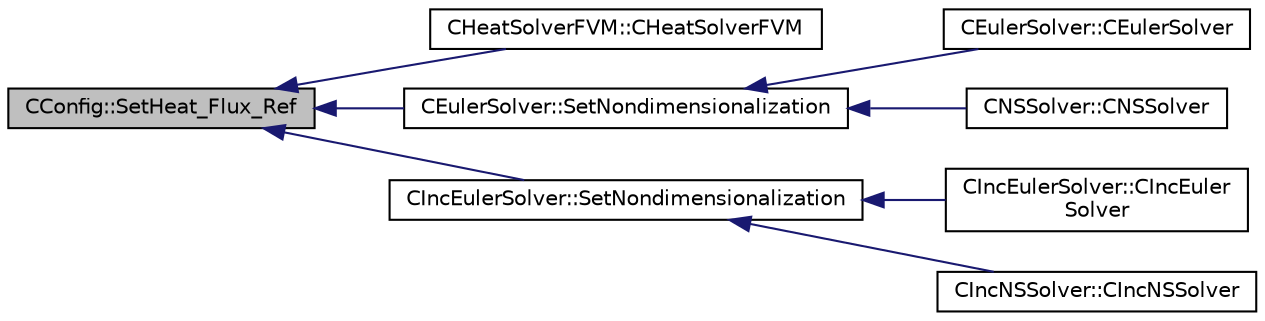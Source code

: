 digraph "CConfig::SetHeat_Flux_Ref"
{
  edge [fontname="Helvetica",fontsize="10",labelfontname="Helvetica",labelfontsize="10"];
  node [fontname="Helvetica",fontsize="10",shape=record];
  rankdir="LR";
  Node14632 [label="CConfig::SetHeat_Flux_Ref",height=0.2,width=0.4,color="black", fillcolor="grey75", style="filled", fontcolor="black"];
  Node14632 -> Node14633 [dir="back",color="midnightblue",fontsize="10",style="solid",fontname="Helvetica"];
  Node14633 [label="CHeatSolverFVM::CHeatSolverFVM",height=0.2,width=0.4,color="black", fillcolor="white", style="filled",URL="$class_c_heat_solver_f_v_m.html#a42af03c3f465c905fbc3ecbee398f5be",tooltip="Constructor of the class. "];
  Node14632 -> Node14634 [dir="back",color="midnightblue",fontsize="10",style="solid",fontname="Helvetica"];
  Node14634 [label="CEulerSolver::SetNondimensionalization",height=0.2,width=0.4,color="black", fillcolor="white", style="filled",URL="$class_c_euler_solver.html#a1c633d6e77fefb2e76308e2ba0af0c2c",tooltip="Set the solver nondimensionalization. "];
  Node14634 -> Node14635 [dir="back",color="midnightblue",fontsize="10",style="solid",fontname="Helvetica"];
  Node14635 [label="CEulerSolver::CEulerSolver",height=0.2,width=0.4,color="black", fillcolor="white", style="filled",URL="$class_c_euler_solver.html#ae1e74218b4e943111b100d7ddcbd4db9"];
  Node14634 -> Node14636 [dir="back",color="midnightblue",fontsize="10",style="solid",fontname="Helvetica"];
  Node14636 [label="CNSSolver::CNSSolver",height=0.2,width=0.4,color="black", fillcolor="white", style="filled",URL="$class_c_n_s_solver.html#a2a8ad49c42b4546696e631cf44b7788b"];
  Node14632 -> Node14637 [dir="back",color="midnightblue",fontsize="10",style="solid",fontname="Helvetica"];
  Node14637 [label="CIncEulerSolver::SetNondimensionalization",height=0.2,width=0.4,color="black", fillcolor="white", style="filled",URL="$class_c_inc_euler_solver.html#a2cffaa24417cb3803d36d38b3874d6d0",tooltip="Set the solver nondimensionalization. "];
  Node14637 -> Node14638 [dir="back",color="midnightblue",fontsize="10",style="solid",fontname="Helvetica"];
  Node14638 [label="CIncEulerSolver::CIncEuler\lSolver",height=0.2,width=0.4,color="black", fillcolor="white", style="filled",URL="$class_c_inc_euler_solver.html#a91f644b8f9a00215bac5bcd31dfc06d8"];
  Node14637 -> Node14639 [dir="back",color="midnightblue",fontsize="10",style="solid",fontname="Helvetica"];
  Node14639 [label="CIncNSSolver::CIncNSSolver",height=0.2,width=0.4,color="black", fillcolor="white", style="filled",URL="$class_c_inc_n_s_solver.html#a82152ac7e91fb1c5c073d98a1f08e2aa"];
}
